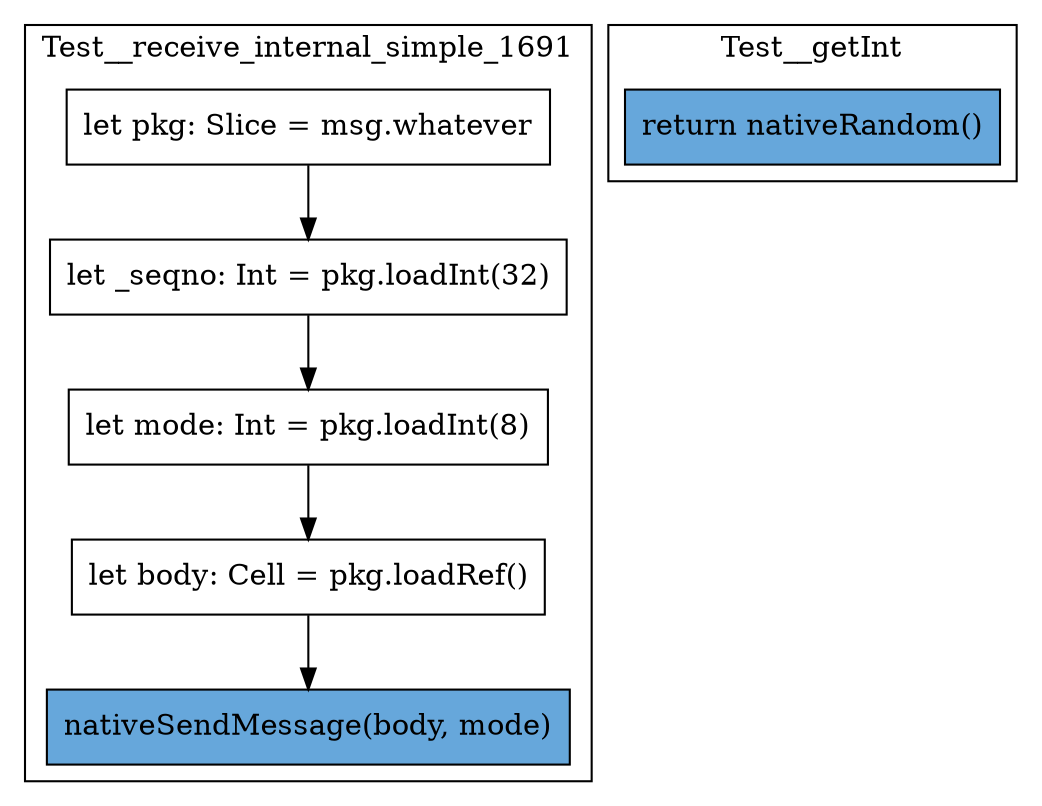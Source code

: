 digraph "preferred-stdlib-api" {
    node [shape=box];
    subgraph "cluster_Test__receive_internal_simple_1691" {
        label="Test__receive_internal_simple_1691";
        "Test__receive_internal_simple_1691_68" [label="let pkg: Slice = msg.whatever"];
        "Test__receive_internal_simple_1691_69" [label="let _seqno: Int = pkg.loadInt(32)"];
        "Test__receive_internal_simple_1691_70" [label="let mode: Int = pkg.loadInt(8)"];
        "Test__receive_internal_simple_1691_71" [label="let body: Cell = pkg.loadRef()"];
        "Test__receive_internal_simple_1691_72" [label="nativeSendMessage(body, mode)",style=filled,fillcolor="#66A7DB"];
        "Test__receive_internal_simple_1691_68" -> "Test__receive_internal_simple_1691_69";
        "Test__receive_internal_simple_1691_69" -> "Test__receive_internal_simple_1691_70";
        "Test__receive_internal_simple_1691_70" -> "Test__receive_internal_simple_1691_71";
        "Test__receive_internal_simple_1691_71" -> "Test__receive_internal_simple_1691_72";
    }
    subgraph "cluster_Test__getInt" {
        label="Test__getInt";
        "Test__getInt_73" [label="return nativeRandom()",style=filled,fillcolor="#66A7DB"];
    }
}
